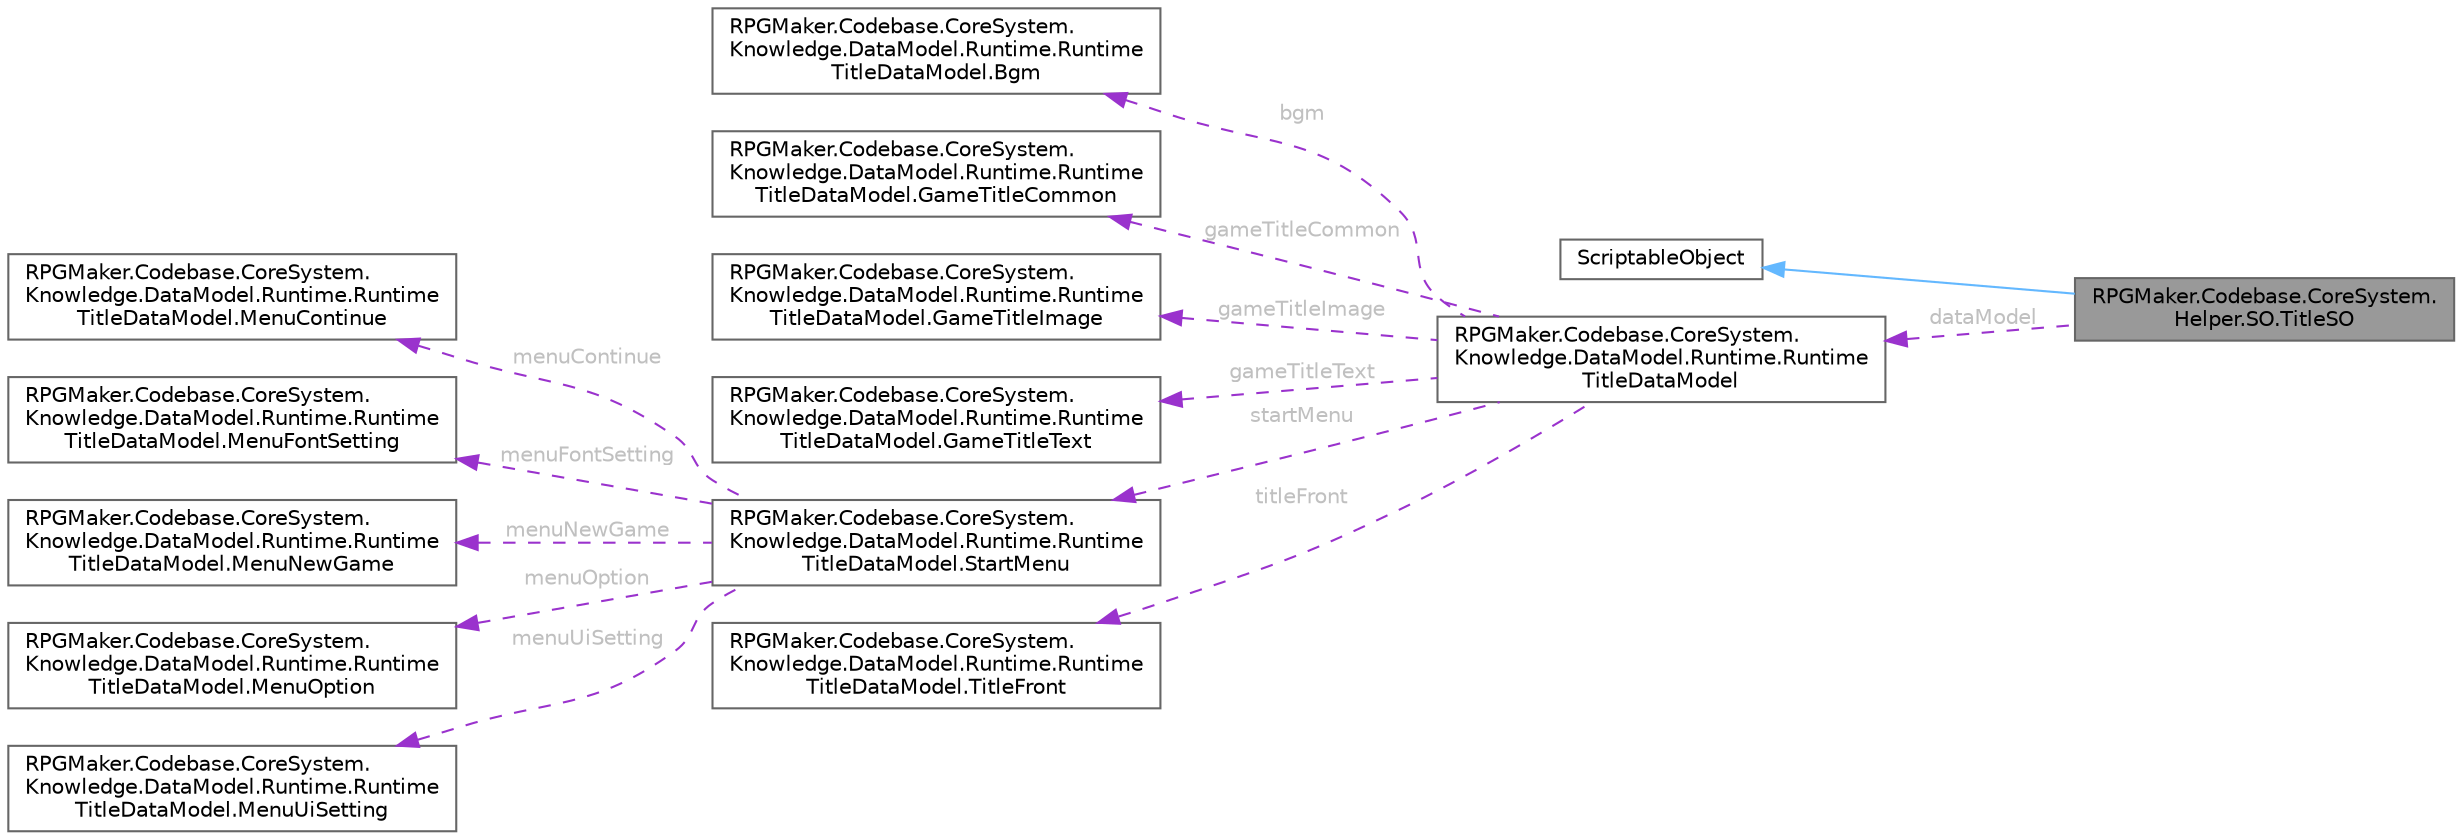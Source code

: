 digraph "RPGMaker.Codebase.CoreSystem.Helper.SO.TitleSO"
{
 // LATEX_PDF_SIZE
  bgcolor="transparent";
  edge [fontname=Helvetica,fontsize=10,labelfontname=Helvetica,labelfontsize=10];
  node [fontname=Helvetica,fontsize=10,shape=box,height=0.2,width=0.4];
  rankdir="LR";
  Node1 [id="Node000001",label="RPGMaker.Codebase.CoreSystem.\lHelper.SO.TitleSO",height=0.2,width=0.4,color="gray40", fillcolor="grey60", style="filled", fontcolor="black",tooltip="😁 タイトル・スクリプタブル・オブジェクト"];
  Node2 -> Node1 [id="edge1_Node000001_Node000002",dir="back",color="steelblue1",style="solid",tooltip=" "];
  Node2 [id="Node000002",label="ScriptableObject",height=0.2,width=0.4,color="gray40", fillcolor="white", style="filled",tooltip=" "];
  Node3 -> Node1 [id="edge2_Node000001_Node000003",dir="back",color="darkorchid3",style="dashed",tooltip=" ",label=" dataModel",fontcolor="grey" ];
  Node3 [id="Node000003",label="RPGMaker.Codebase.CoreSystem.\lKnowledge.DataModel.Runtime.Runtime\lTitleDataModel",height=0.2,width=0.4,color="gray40", fillcolor="white", style="filled",URL="$d7/da2/class_r_p_g_maker_1_1_codebase_1_1_core_system_1_1_knowledge_1_1_data_model_1_1_runtime_1_1_runtime_title_data_model.html",tooltip="😁 実行時タイトル・データ・モデル"];
  Node4 -> Node3 [id="edge3_Node000003_Node000004",dir="back",color="darkorchid3",style="dashed",tooltip=" ",label=" bgm",fontcolor="grey" ];
  Node4 [id="Node000004",label="RPGMaker.Codebase.CoreSystem.\lKnowledge.DataModel.Runtime.Runtime\lTitleDataModel.Bgm",height=0.2,width=0.4,color="gray40", fillcolor="white", style="filled",URL="$d7/d29/class_r_p_g_maker_1_1_codebase_1_1_core_system_1_1_knowledge_1_1_data_model_1_1_runtime_1_1_runtime_title_data_model_1_1_bgm.html",tooltip="😁 背景音楽"];
  Node5 -> Node3 [id="edge4_Node000003_Node000005",dir="back",color="darkorchid3",style="dashed",tooltip=" ",label=" gameTitleCommon",fontcolor="grey" ];
  Node5 [id="Node000005",label="RPGMaker.Codebase.CoreSystem.\lKnowledge.DataModel.Runtime.Runtime\lTitleDataModel.GameTitleCommon",height=0.2,width=0.4,color="gray40", fillcolor="white", style="filled",URL="$d7/d9f/class_r_p_g_maker_1_1_codebase_1_1_core_system_1_1_knowledge_1_1_data_model_1_1_runtime_1_1_runtb074bf3068689fc7f970101bf5a7539e.html",tooltip="😁 ゲーム・タイトル共通"];
  Node6 -> Node3 [id="edge5_Node000003_Node000006",dir="back",color="darkorchid3",style="dashed",tooltip=" ",label=" gameTitleImage",fontcolor="grey" ];
  Node6 [id="Node000006",label="RPGMaker.Codebase.CoreSystem.\lKnowledge.DataModel.Runtime.Runtime\lTitleDataModel.GameTitleImage",height=0.2,width=0.4,color="gray40", fillcolor="white", style="filled",URL="$d1/d05/class_r_p_g_maker_1_1_codebase_1_1_core_system_1_1_knowledge_1_1_data_model_1_1_runtime_1_1_runt63450857d5c1b059f2effacc4ba76fdb.html",tooltip="😁 ゲーム・タイトル画像"];
  Node7 -> Node3 [id="edge6_Node000003_Node000007",dir="back",color="darkorchid3",style="dashed",tooltip=" ",label=" gameTitleText",fontcolor="grey" ];
  Node7 [id="Node000007",label="RPGMaker.Codebase.CoreSystem.\lKnowledge.DataModel.Runtime.Runtime\lTitleDataModel.GameTitleText",height=0.2,width=0.4,color="gray40", fillcolor="white", style="filled",URL="$d2/d40/class_r_p_g_maker_1_1_codebase_1_1_core_system_1_1_knowledge_1_1_data_model_1_1_runtime_1_1_runt52048978f7dd1138cea3e2eee0d94e25.html",tooltip="😁 ゲーム・タイトル・テキスト"];
  Node8 -> Node3 [id="edge7_Node000003_Node000008",dir="back",color="darkorchid3",style="dashed",tooltip=" ",label=" startMenu",fontcolor="grey" ];
  Node8 [id="Node000008",label="RPGMaker.Codebase.CoreSystem.\lKnowledge.DataModel.Runtime.Runtime\lTitleDataModel.StartMenu",height=0.2,width=0.4,color="gray40", fillcolor="white", style="filled",URL="$d0/dde/class_r_p_g_maker_1_1_codebase_1_1_core_system_1_1_knowledge_1_1_data_model_1_1_runtime_1_1_runtcb56bd03a66e05d0237cc4ee69d0efb6.html",tooltip="😁 開始メニュー"];
  Node9 -> Node8 [id="edge8_Node000008_Node000009",dir="back",color="darkorchid3",style="dashed",tooltip=" ",label=" menuContinue",fontcolor="grey" ];
  Node9 [id="Node000009",label="RPGMaker.Codebase.CoreSystem.\lKnowledge.DataModel.Runtime.Runtime\lTitleDataModel.MenuContinue",height=0.2,width=0.4,color="gray40", fillcolor="white", style="filled",URL="$d4/d89/class_r_p_g_maker_1_1_codebase_1_1_core_system_1_1_knowledge_1_1_data_model_1_1_runtime_1_1_runt6c8bbaa07c259f032f4ea0851165732d.html",tooltip="😁 メニュー再開"];
  Node10 -> Node8 [id="edge9_Node000008_Node000010",dir="back",color="darkorchid3",style="dashed",tooltip=" ",label=" menuFontSetting",fontcolor="grey" ];
  Node10 [id="Node000010",label="RPGMaker.Codebase.CoreSystem.\lKnowledge.DataModel.Runtime.Runtime\lTitleDataModel.MenuFontSetting",height=0.2,width=0.4,color="gray40", fillcolor="white", style="filled",URL="$da/db5/class_r_p_g_maker_1_1_codebase_1_1_core_system_1_1_knowledge_1_1_data_model_1_1_runtime_1_1_runtc7654d416c0fb7d9f7ed4d1d30c3fc87.html",tooltip="😁 メニュー・フォント設定"];
  Node11 -> Node8 [id="edge10_Node000008_Node000011",dir="back",color="darkorchid3",style="dashed",tooltip=" ",label=" menuNewGame",fontcolor="grey" ];
  Node11 [id="Node000011",label="RPGMaker.Codebase.CoreSystem.\lKnowledge.DataModel.Runtime.Runtime\lTitleDataModel.MenuNewGame",height=0.2,width=0.4,color="gray40", fillcolor="white", style="filled",URL="$df/d9f/class_r_p_g_maker_1_1_codebase_1_1_core_system_1_1_knowledge_1_1_data_model_1_1_runtime_1_1_runt1527bdfb364355c6e4901e58d2ae1374.html",tooltip="😁 メニュー新ゲーム"];
  Node12 -> Node8 [id="edge11_Node000008_Node000012",dir="back",color="darkorchid3",style="dashed",tooltip=" ",label=" menuOption",fontcolor="grey" ];
  Node12 [id="Node000012",label="RPGMaker.Codebase.CoreSystem.\lKnowledge.DataModel.Runtime.Runtime\lTitleDataModel.MenuOption",height=0.2,width=0.4,color="gray40", fillcolor="white", style="filled",URL="$df/d5a/class_r_p_g_maker_1_1_codebase_1_1_core_system_1_1_knowledge_1_1_data_model_1_1_runtime_1_1_runtbbae000858cd9b821d4982e1f7725429.html",tooltip="😁 メニュー・オプション"];
  Node13 -> Node8 [id="edge12_Node000008_Node000013",dir="back",color="darkorchid3",style="dashed",tooltip=" ",label=" menuUiSetting",fontcolor="grey" ];
  Node13 [id="Node000013",label="RPGMaker.Codebase.CoreSystem.\lKnowledge.DataModel.Runtime.Runtime\lTitleDataModel.MenuUiSetting",height=0.2,width=0.4,color="gray40", fillcolor="white", style="filled",URL="$d9/d31/class_r_p_g_maker_1_1_codebase_1_1_core_system_1_1_knowledge_1_1_data_model_1_1_runtime_1_1_runt285a3468b23204c058583aeb79db46a3.html",tooltip="😁 メニュー・ユーザー・インターフェース設定"];
  Node14 -> Node3 [id="edge13_Node000003_Node000014",dir="back",color="darkorchid3",style="dashed",tooltip=" ",label=" titleFront",fontcolor="grey" ];
  Node14 [id="Node000014",label="RPGMaker.Codebase.CoreSystem.\lKnowledge.DataModel.Runtime.Runtime\lTitleDataModel.TitleFront",height=0.2,width=0.4,color="gray40", fillcolor="white", style="filled",URL="$dd/da3/class_r_p_g_maker_1_1_codebase_1_1_core_system_1_1_knowledge_1_1_data_model_1_1_runtime_1_1_runt29723d80f14ecabf4cf2e1546a891e09.html",tooltip="😁 タイトル前面"];
}
